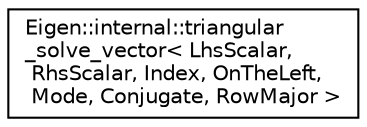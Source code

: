 digraph "Graphical Class Hierarchy"
{
  edge [fontname="Helvetica",fontsize="10",labelfontname="Helvetica",labelfontsize="10"];
  node [fontname="Helvetica",fontsize="10",shape=record];
  rankdir="LR";
  Node1 [label="Eigen::internal::triangular\l_solve_vector\< LhsScalar,\l RhsScalar, Index, OnTheLeft,\l Mode, Conjugate, RowMajor \>",height=0.2,width=0.4,color="black", fillcolor="white", style="filled",URL="$struct_eigen_1_1internal_1_1triangular__solve__vector_3_01_lhs_scalar_00_01_rhs_scalar_00_01_ind05791747bf7342daa3286389f182e45b.html"];
}
